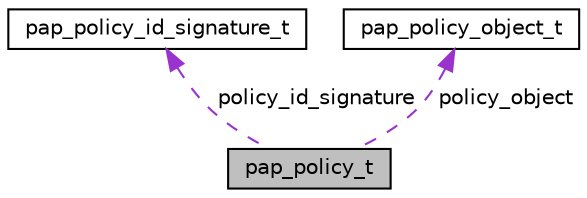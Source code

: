 digraph "pap_policy_t"
{
  edge [fontname="Helvetica",fontsize="10",labelfontname="Helvetica",labelfontsize="10"];
  node [fontname="Helvetica",fontsize="10",shape=record];
  Node1 [label="pap_policy_t",height=0.2,width=0.4,color="black", fillcolor="grey75", style="filled", fontcolor="black"];
  Node2 -> Node1 [dir="back",color="darkorchid3",fontsize="10",style="dashed",label=" policy_id_signature" ,fontname="Helvetica"];
  Node2 [label="pap_policy_id_signature_t",height=0.2,width=0.4,color="black", fillcolor="white", style="filled",URL="$structpap__policy__id__signature__t.html"];
  Node3 -> Node1 [dir="back",color="darkorchid3",fontsize="10",style="dashed",label=" policy_object" ,fontname="Helvetica"];
  Node3 [label="pap_policy_object_t",height=0.2,width=0.4,color="black", fillcolor="white", style="filled",URL="$structpap__policy__object__t.html"];
}
